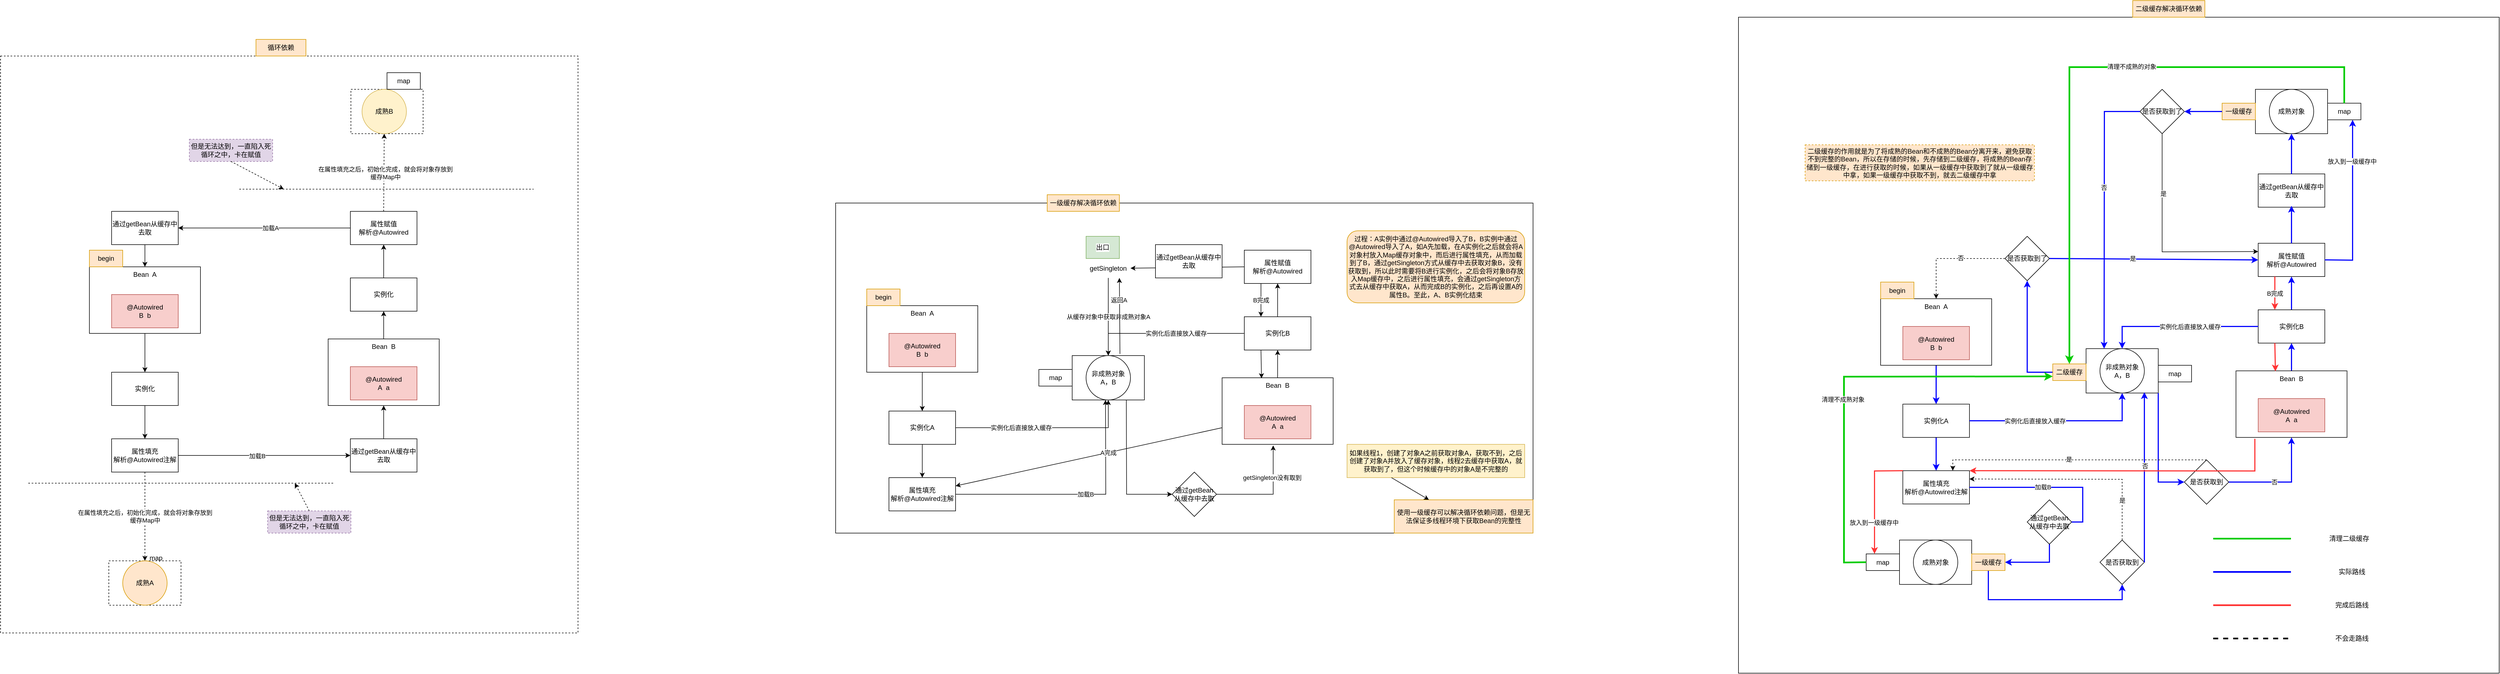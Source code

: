 <mxfile version="15.6.8" type="github">
  <diagram id="7Mt5CVVSelNxjymzTzBY" name="第 1 页">
    <mxGraphModel dx="1201" dy="1844" grid="1" gridSize="10" guides="1" tooltips="1" connect="1" arrows="1" fold="1" page="1" pageScale="1" pageWidth="827" pageHeight="1169" math="0" shadow="0">
      <root>
        <mxCell id="0" />
        <mxCell id="1" parent="0" />
        <mxCell id="RlzC71JplKeRwMho_cgY-172" value="" style="rounded=0;whiteSpace=wrap;html=1;labelBackgroundColor=none;fillColor=default;verticalAlign=middle;" vertex="1" parent="1">
          <mxGeometry x="3280" y="-260" width="1370" height="1182.5" as="geometry" />
        </mxCell>
        <mxCell id="L_R_OmYirzBTy0bWvh7I-122" value="" style="rounded=0;whiteSpace=wrap;html=1;glass=0;labelBackgroundColor=default;fontColor=default;strokeColor=default;fillColor=default;verticalAlign=middle;" parent="1" vertex="1">
          <mxGeometry x="1654" y="75" width="1256" height="595" as="geometry" />
        </mxCell>
        <mxCell id="L_R_OmYirzBTy0bWvh7I-49" value="" style="rounded=0;whiteSpace=wrap;html=1;dashed=1;labelBackgroundColor=none;fontColor=default;strokeColor=default;fillColor=default;verticalAlign=middle;" parent="1" vertex="1">
          <mxGeometry x="150" y="-190" width="1040" height="1040" as="geometry" />
        </mxCell>
        <mxCell id="L_R_OmYirzBTy0bWvh7I-1" value="循环依赖" style="text;html=1;strokeColor=#d79b00;fillColor=#ffe6cc;align=center;verticalAlign=middle;whiteSpace=wrap;rounded=0;fontColor=default;" parent="1" vertex="1">
          <mxGeometry x="610" y="-220" width="90" height="30" as="geometry" />
        </mxCell>
        <mxCell id="L_R_OmYirzBTy0bWvh7I-6" value="" style="edgeStyle=orthogonalEdgeStyle;rounded=0;orthogonalLoop=1;jettySize=auto;html=1;fontColor=default;" parent="1" source="L_R_OmYirzBTy0bWvh7I-2" target="L_R_OmYirzBTy0bWvh7I-5" edge="1">
          <mxGeometry relative="1" as="geometry" />
        </mxCell>
        <mxCell id="L_R_OmYirzBTy0bWvh7I-2" value="Bean&amp;nbsp; A" style="rounded=0;whiteSpace=wrap;html=1;fontColor=default;fillColor=default;strokeColor=default;verticalAlign=top;" parent="1" vertex="1">
          <mxGeometry x="310" y="190" width="200" height="120" as="geometry" />
        </mxCell>
        <mxCell id="L_R_OmYirzBTy0bWvh7I-3" value="begin" style="text;html=1;strokeColor=#d79b00;fillColor=#ffe6cc;align=center;verticalAlign=middle;whiteSpace=wrap;rounded=0;fontColor=default;" parent="1" vertex="1">
          <mxGeometry x="310" y="160" width="60" height="30" as="geometry" />
        </mxCell>
        <mxCell id="L_R_OmYirzBTy0bWvh7I-4" value="@Autowired&lt;br&gt;B&amp;nbsp; b" style="rounded=0;whiteSpace=wrap;html=1;strokeColor=#b85450;fillColor=#f8cecc;fontColor=default;" parent="1" vertex="1">
          <mxGeometry x="350" y="240" width="120" height="60" as="geometry" />
        </mxCell>
        <mxCell id="L_R_OmYirzBTy0bWvh7I-8" value="" style="edgeStyle=orthogonalEdgeStyle;rounded=0;orthogonalLoop=1;jettySize=auto;html=1;fontColor=default;" parent="1" source="L_R_OmYirzBTy0bWvh7I-5" target="L_R_OmYirzBTy0bWvh7I-7" edge="1">
          <mxGeometry relative="1" as="geometry" />
        </mxCell>
        <mxCell id="L_R_OmYirzBTy0bWvh7I-5" value="实例化" style="whiteSpace=wrap;html=1;rounded=0;verticalAlign=middle;fillColor=default;strokeColor=default;fontColor=default;" parent="1" vertex="1">
          <mxGeometry x="350" y="380" width="120" height="60" as="geometry" />
        </mxCell>
        <mxCell id="L_R_OmYirzBTy0bWvh7I-10" value="" style="edgeStyle=orthogonalEdgeStyle;rounded=0;orthogonalLoop=1;jettySize=auto;html=1;fontColor=default;strokeColor=default;labelBackgroundColor=default;" parent="1" source="L_R_OmYirzBTy0bWvh7I-7" target="L_R_OmYirzBTy0bWvh7I-9" edge="1">
          <mxGeometry relative="1" as="geometry" />
        </mxCell>
        <mxCell id="L_R_OmYirzBTy0bWvh7I-11" value="加载B" style="edgeLabel;html=1;align=center;verticalAlign=middle;resizable=0;points=[];fontColor=default;" parent="L_R_OmYirzBTy0bWvh7I-10" vertex="1" connectable="0">
          <mxGeometry x="-0.084" y="-1" relative="1" as="geometry">
            <mxPoint as="offset" />
          </mxGeometry>
        </mxCell>
        <mxCell id="L_R_OmYirzBTy0bWvh7I-7" value="属性填充&lt;br&gt;解析@Autowired注解" style="whiteSpace=wrap;html=1;rounded=0;fillColor=default;strokeColor=default;fontColor=default;" parent="1" vertex="1">
          <mxGeometry x="350" y="500" width="120" height="60" as="geometry" />
        </mxCell>
        <mxCell id="L_R_OmYirzBTy0bWvh7I-9" value="通过getBean从缓存中去取" style="whiteSpace=wrap;html=1;rounded=0;fillColor=default;strokeColor=default;fontColor=default;" parent="1" vertex="1">
          <mxGeometry x="780" y="500" width="120" height="60" as="geometry" />
        </mxCell>
        <mxCell id="L_R_OmYirzBTy0bWvh7I-16" value="" style="edgeStyle=orthogonalEdgeStyle;rounded=0;orthogonalLoop=1;jettySize=auto;html=1;labelBackgroundColor=default;fontColor=default;strokeColor=default;" parent="1" source="L_R_OmYirzBTy0bWvh7I-12" target="L_R_OmYirzBTy0bWvh7I-15" edge="1">
          <mxGeometry relative="1" as="geometry" />
        </mxCell>
        <mxCell id="L_R_OmYirzBTy0bWvh7I-12" value="Bean&amp;nbsp; B" style="rounded=0;whiteSpace=wrap;html=1;fontColor=default;fillColor=default;strokeColor=default;verticalAlign=top;" parent="1" vertex="1">
          <mxGeometry x="740" y="320" width="200" height="120" as="geometry" />
        </mxCell>
        <mxCell id="L_R_OmYirzBTy0bWvh7I-13" value="@Autowired&lt;br&gt;A&amp;nbsp; a" style="rounded=0;whiteSpace=wrap;html=1;strokeColor=#b85450;fillColor=#f8cecc;fontColor=default;" parent="1" vertex="1">
          <mxGeometry x="780" y="370" width="120" height="60" as="geometry" />
        </mxCell>
        <mxCell id="L_R_OmYirzBTy0bWvh7I-14" value="" style="endArrow=classic;html=1;rounded=0;labelBackgroundColor=default;fontColor=default;strokeColor=default;entryX=0.5;entryY=1;entryDx=0;entryDy=0;exitX=0.5;exitY=0;exitDx=0;exitDy=0;" parent="1" source="L_R_OmYirzBTy0bWvh7I-9" target="L_R_OmYirzBTy0bWvh7I-12" edge="1">
          <mxGeometry width="50" height="50" relative="1" as="geometry">
            <mxPoint x="1040" y="540" as="sourcePoint" />
            <mxPoint x="1090" y="490" as="targetPoint" />
          </mxGeometry>
        </mxCell>
        <mxCell id="L_R_OmYirzBTy0bWvh7I-18" value="" style="edgeStyle=orthogonalEdgeStyle;rounded=0;orthogonalLoop=1;jettySize=auto;html=1;labelBackgroundColor=default;fontColor=default;strokeColor=default;" parent="1" source="L_R_OmYirzBTy0bWvh7I-15" target="L_R_OmYirzBTy0bWvh7I-17" edge="1">
          <mxGeometry relative="1" as="geometry" />
        </mxCell>
        <mxCell id="L_R_OmYirzBTy0bWvh7I-15" value="实例化" style="whiteSpace=wrap;html=1;rounded=0;verticalAlign=middle;fillColor=default;strokeColor=default;fontColor=default;" parent="1" vertex="1">
          <mxGeometry x="780" y="210" width="120" height="60" as="geometry" />
        </mxCell>
        <mxCell id="L_R_OmYirzBTy0bWvh7I-20" value="" style="edgeStyle=orthogonalEdgeStyle;rounded=0;orthogonalLoop=1;jettySize=auto;html=1;labelBackgroundColor=default;fontColor=default;strokeColor=default;" parent="1" source="L_R_OmYirzBTy0bWvh7I-17" target="L_R_OmYirzBTy0bWvh7I-19" edge="1">
          <mxGeometry relative="1" as="geometry" />
        </mxCell>
        <mxCell id="L_R_OmYirzBTy0bWvh7I-21" value="加载A" style="edgeLabel;html=1;align=center;verticalAlign=middle;resizable=0;points=[];fontColor=default;" parent="L_R_OmYirzBTy0bWvh7I-20" vertex="1" connectable="0">
          <mxGeometry x="-0.071" relative="1" as="geometry">
            <mxPoint as="offset" />
          </mxGeometry>
        </mxCell>
        <mxCell id="L_R_OmYirzBTy0bWvh7I-17" value="属性赋值&lt;br&gt;解析@Autowired" style="whiteSpace=wrap;html=1;rounded=0;fillColor=default;strokeColor=default;fontColor=default;" parent="1" vertex="1">
          <mxGeometry x="780" y="90" width="120" height="60" as="geometry" />
        </mxCell>
        <mxCell id="L_R_OmYirzBTy0bWvh7I-19" value="通过getBean从缓存中去取" style="whiteSpace=wrap;html=1;rounded=0;fillColor=default;strokeColor=default;fontColor=default;" parent="1" vertex="1">
          <mxGeometry x="350" y="90" width="120" height="60" as="geometry" />
        </mxCell>
        <mxCell id="L_R_OmYirzBTy0bWvh7I-22" value="" style="endArrow=classic;html=1;rounded=0;labelBackgroundColor=default;fontColor=default;strokeColor=default;entryX=0.5;entryY=0;entryDx=0;entryDy=0;exitX=0.5;exitY=1;exitDx=0;exitDy=0;" parent="1" source="L_R_OmYirzBTy0bWvh7I-19" target="L_R_OmYirzBTy0bWvh7I-2" edge="1">
          <mxGeometry width="50" height="50" relative="1" as="geometry">
            <mxPoint x="600" y="260" as="sourcePoint" />
            <mxPoint x="650" y="210" as="targetPoint" />
          </mxGeometry>
        </mxCell>
        <mxCell id="L_R_OmYirzBTy0bWvh7I-23" value="" style="whiteSpace=wrap;html=1;rounded=0;fillColor=default;strokeColor=default;fontColor=default;dashed=1;" parent="1" vertex="1">
          <mxGeometry x="345" y="720" width="130" height="80" as="geometry" />
        </mxCell>
        <mxCell id="L_R_OmYirzBTy0bWvh7I-29" value="&lt;span&gt;成熟A&lt;/span&gt;" style="ellipse;whiteSpace=wrap;html=1;aspect=fixed;strokeColor=#d79b00;fillColor=#ffe6cc;verticalAlign=middle;fontColor=default;" parent="1" vertex="1">
          <mxGeometry x="370" y="720" width="80" height="80" as="geometry" />
        </mxCell>
        <mxCell id="L_R_OmYirzBTy0bWvh7I-30" value="map" style="text;html=1;strokeColor=none;fillColor=none;align=center;verticalAlign=middle;whiteSpace=wrap;rounded=0;fontColor=default;" parent="1" vertex="1">
          <mxGeometry x="400" y="700" width="60" height="30" as="geometry" />
        </mxCell>
        <mxCell id="L_R_OmYirzBTy0bWvh7I-31" value="" style="endArrow=classic;html=1;rounded=0;labelBackgroundColor=default;fontColor=default;strokeColor=default;exitX=0.5;exitY=1;exitDx=0;exitDy=0;dashed=1;" parent="1" source="L_R_OmYirzBTy0bWvh7I-7" edge="1">
          <mxGeometry width="50" height="50" relative="1" as="geometry">
            <mxPoint x="480" y="650" as="sourcePoint" />
            <mxPoint x="410" y="720" as="targetPoint" />
          </mxGeometry>
        </mxCell>
        <mxCell id="L_R_OmYirzBTy0bWvh7I-32" value="在属性填充之后，初始化完成，就会将对象存放到&lt;br&gt;缓存Map中" style="edgeLabel;html=1;align=center;verticalAlign=middle;resizable=0;points=[];fontColor=default;" parent="L_R_OmYirzBTy0bWvh7I-31" vertex="1" connectable="0">
          <mxGeometry x="-0.163" relative="1" as="geometry">
            <mxPoint y="13" as="offset" />
          </mxGeometry>
        </mxCell>
        <mxCell id="L_R_OmYirzBTy0bWvh7I-38" value="" style="whiteSpace=wrap;html=1;rounded=0;fillColor=default;strokeColor=default;fontColor=default;dashed=1;" parent="1" vertex="1">
          <mxGeometry x="781" y="-130" width="130" height="80" as="geometry" />
        </mxCell>
        <mxCell id="L_R_OmYirzBTy0bWvh7I-39" value="&lt;span&gt;成熟B&lt;/span&gt;" style="ellipse;whiteSpace=wrap;html=1;aspect=fixed;strokeColor=#d6b656;fillColor=#fff2cc;verticalAlign=middle;fontColor=default;" parent="1" vertex="1">
          <mxGeometry x="801" y="-130" width="80" height="80" as="geometry" />
        </mxCell>
        <mxCell id="L_R_OmYirzBTy0bWvh7I-40" value="map" style="text;html=1;strokeColor=default;fillColor=default;align=center;verticalAlign=middle;whiteSpace=wrap;rounded=0;fontColor=default;" parent="1" vertex="1">
          <mxGeometry x="846" y="-160" width="60" height="30" as="geometry" />
        </mxCell>
        <mxCell id="L_R_OmYirzBTy0bWvh7I-41" value="" style="endArrow=classic;html=1;rounded=0;labelBackgroundColor=default;fontColor=default;strokeColor=default;exitX=0.5;exitY=0;exitDx=0;exitDy=0;dashed=1;fillColor=default;entryX=0.5;entryY=1;entryDx=0;entryDy=0;" parent="1" source="L_R_OmYirzBTy0bWvh7I-17" target="L_R_OmYirzBTy0bWvh7I-39" edge="1">
          <mxGeometry width="50" height="50" relative="1" as="geometry">
            <mxPoint x="825" y="-290" as="sourcePoint" />
            <mxPoint x="970" as="targetPoint" />
          </mxGeometry>
        </mxCell>
        <mxCell id="L_R_OmYirzBTy0bWvh7I-42" value="在属性填充之后，初始化完成，就会将对象存放到&lt;br&gt;缓存Map中" style="edgeLabel;html=1;align=center;verticalAlign=middle;resizable=0;points=[];fontColor=default;labelBackgroundColor=default;" parent="L_R_OmYirzBTy0bWvh7I-41" vertex="1" connectable="0">
          <mxGeometry x="-0.163" relative="1" as="geometry">
            <mxPoint x="2" y="-11" as="offset" />
          </mxGeometry>
        </mxCell>
        <mxCell id="L_R_OmYirzBTy0bWvh7I-43" value="" style="endArrow=none;dashed=1;html=1;rounded=0;labelBackgroundColor=default;fontColor=default;strokeColor=default;fillColor=default;" parent="1" edge="1">
          <mxGeometry width="50" height="50" relative="1" as="geometry">
            <mxPoint x="200" y="580" as="sourcePoint" />
            <mxPoint x="750" y="580" as="targetPoint" />
          </mxGeometry>
        </mxCell>
        <mxCell id="L_R_OmYirzBTy0bWvh7I-44" value="" style="endArrow=none;dashed=1;html=1;rounded=0;labelBackgroundColor=default;fontColor=default;strokeColor=default;fillColor=default;" parent="1" edge="1">
          <mxGeometry width="50" height="50" relative="1" as="geometry">
            <mxPoint x="580" y="50" as="sourcePoint" />
            <mxPoint x="1110" y="50" as="targetPoint" />
          </mxGeometry>
        </mxCell>
        <mxCell id="L_R_OmYirzBTy0bWvh7I-45" value="但是无法达到，一直陷入死循环之中，卡在赋值" style="text;html=1;strokeColor=#9673a6;fillColor=#e1d5e7;align=center;verticalAlign=middle;whiteSpace=wrap;rounded=0;dashed=1;labelBackgroundColor=none;fontColor=default;" parent="1" vertex="1">
          <mxGeometry x="631" y="630" width="150" height="40" as="geometry" />
        </mxCell>
        <mxCell id="L_R_OmYirzBTy0bWvh7I-46" value="" style="endArrow=classic;html=1;rounded=0;dashed=1;labelBackgroundColor=default;fontColor=default;strokeColor=default;fillColor=default;exitX=0.5;exitY=0;exitDx=0;exitDy=0;" parent="1" source="L_R_OmYirzBTy0bWvh7I-45" edge="1">
          <mxGeometry width="50" height="50" relative="1" as="geometry">
            <mxPoint x="630" y="630" as="sourcePoint" />
            <mxPoint x="680" y="580" as="targetPoint" />
          </mxGeometry>
        </mxCell>
        <mxCell id="L_R_OmYirzBTy0bWvh7I-47" value="但是无法达到，一直陷入死循环之中，卡在赋值" style="text;html=1;strokeColor=#9673a6;fillColor=#e1d5e7;align=center;verticalAlign=middle;whiteSpace=wrap;rounded=0;dashed=1;labelBackgroundColor=none;fontColor=default;" parent="1" vertex="1">
          <mxGeometry x="490" y="-40" width="150" height="40" as="geometry" />
        </mxCell>
        <mxCell id="L_R_OmYirzBTy0bWvh7I-48" value="" style="endArrow=classic;html=1;rounded=0;dashed=1;labelBackgroundColor=default;fontColor=default;strokeColor=default;fillColor=default;exitX=0.5;exitY=1;exitDx=0;exitDy=0;" parent="1" source="L_R_OmYirzBTy0bWvh7I-47" edge="1">
          <mxGeometry width="50" height="50" relative="1" as="geometry">
            <mxPoint x="489" y="-40" as="sourcePoint" />
            <mxPoint x="660" y="50" as="targetPoint" />
          </mxGeometry>
        </mxCell>
        <mxCell id="L_R_OmYirzBTy0bWvh7I-51" value="一级缓存解决循环依赖" style="text;html=1;strokeColor=#d79b00;fillColor=#ffe6cc;align=center;verticalAlign=middle;whiteSpace=wrap;rounded=0;fontColor=default;" parent="1" vertex="1">
          <mxGeometry x="2035" y="60" width="130" height="30" as="geometry" />
        </mxCell>
        <mxCell id="L_R_OmYirzBTy0bWvh7I-52" value="" style="edgeStyle=orthogonalEdgeStyle;rounded=0;orthogonalLoop=1;jettySize=auto;html=1;fontColor=default;" parent="1" source="L_R_OmYirzBTy0bWvh7I-53" target="L_R_OmYirzBTy0bWvh7I-57" edge="1">
          <mxGeometry relative="1" as="geometry" />
        </mxCell>
        <mxCell id="L_R_OmYirzBTy0bWvh7I-53" value="Bean&amp;nbsp; A" style="rounded=0;whiteSpace=wrap;html=1;fontColor=default;fillColor=default;strokeColor=default;verticalAlign=top;" parent="1" vertex="1">
          <mxGeometry x="1710" y="260" width="200" height="120" as="geometry" />
        </mxCell>
        <mxCell id="L_R_OmYirzBTy0bWvh7I-54" value="begin" style="text;html=1;strokeColor=#d79b00;fillColor=#ffe6cc;align=center;verticalAlign=middle;whiteSpace=wrap;rounded=0;fontColor=default;" parent="1" vertex="1">
          <mxGeometry x="1710" y="230" width="60" height="30" as="geometry" />
        </mxCell>
        <mxCell id="L_R_OmYirzBTy0bWvh7I-55" value="@Autowired&lt;br&gt;B&amp;nbsp; b" style="rounded=0;whiteSpace=wrap;html=1;strokeColor=#b85450;fillColor=#f8cecc;fontColor=default;" parent="1" vertex="1">
          <mxGeometry x="1750" y="310" width="120" height="60" as="geometry" />
        </mxCell>
        <mxCell id="L_R_OmYirzBTy0bWvh7I-56" value="" style="edgeStyle=orthogonalEdgeStyle;rounded=0;orthogonalLoop=1;jettySize=auto;html=1;fontColor=default;" parent="1" source="L_R_OmYirzBTy0bWvh7I-57" target="L_R_OmYirzBTy0bWvh7I-60" edge="1">
          <mxGeometry relative="1" as="geometry" />
        </mxCell>
        <mxCell id="L_R_OmYirzBTy0bWvh7I-57" value="实例化A" style="whiteSpace=wrap;html=1;rounded=0;verticalAlign=middle;fillColor=default;strokeColor=default;fontColor=default;" parent="1" vertex="1">
          <mxGeometry x="1750" y="450" width="120" height="60" as="geometry" />
        </mxCell>
        <mxCell id="L_R_OmYirzBTy0bWvh7I-58" value="" style="edgeStyle=orthogonalEdgeStyle;rounded=0;orthogonalLoop=1;jettySize=auto;html=1;fontColor=default;strokeColor=default;labelBackgroundColor=default;" parent="1" source="L_R_OmYirzBTy0bWvh7I-60" edge="1">
          <mxGeometry relative="1" as="geometry">
            <mxPoint x="2140" y="430" as="targetPoint" />
          </mxGeometry>
        </mxCell>
        <mxCell id="L_R_OmYirzBTy0bWvh7I-59" value="加载B" style="edgeLabel;html=1;align=center;verticalAlign=middle;resizable=0;points=[];fontColor=default;labelBackgroundColor=default;" parent="L_R_OmYirzBTy0bWvh7I-58" vertex="1" connectable="0">
          <mxGeometry x="-0.084" y="-1" relative="1" as="geometry">
            <mxPoint x="32" y="-1" as="offset" />
          </mxGeometry>
        </mxCell>
        <mxCell id="L_R_OmYirzBTy0bWvh7I-60" value="属性填充&lt;br&gt;解析@Autowired注解" style="whiteSpace=wrap;html=1;rounded=0;fillColor=default;strokeColor=default;fontColor=default;" parent="1" vertex="1">
          <mxGeometry x="1750" y="570" width="120" height="60" as="geometry" />
        </mxCell>
        <mxCell id="L_R_OmYirzBTy0bWvh7I-62" value="" style="edgeStyle=orthogonalEdgeStyle;rounded=0;orthogonalLoop=1;jettySize=auto;html=1;labelBackgroundColor=default;fontColor=default;strokeColor=default;" parent="1" source="L_R_OmYirzBTy0bWvh7I-63" target="L_R_OmYirzBTy0bWvh7I-67" edge="1">
          <mxGeometry relative="1" as="geometry" />
        </mxCell>
        <mxCell id="L_R_OmYirzBTy0bWvh7I-63" value="Bean&amp;nbsp; B" style="rounded=0;whiteSpace=wrap;html=1;fontColor=default;fillColor=default;strokeColor=default;verticalAlign=top;" parent="1" vertex="1">
          <mxGeometry x="2350" y="390" width="200" height="120" as="geometry" />
        </mxCell>
        <mxCell id="L_R_OmYirzBTy0bWvh7I-64" value="@Autowired&lt;br&gt;A&amp;nbsp; a" style="rounded=0;whiteSpace=wrap;html=1;strokeColor=#b85450;fillColor=#f8cecc;fontColor=default;" parent="1" vertex="1">
          <mxGeometry x="2390" y="440" width="120" height="60" as="geometry" />
        </mxCell>
        <mxCell id="L_R_OmYirzBTy0bWvh7I-66" value="" style="edgeStyle=orthogonalEdgeStyle;rounded=0;orthogonalLoop=1;jettySize=auto;html=1;labelBackgroundColor=default;fontColor=default;strokeColor=default;" parent="1" source="L_R_OmYirzBTy0bWvh7I-67" target="L_R_OmYirzBTy0bWvh7I-70" edge="1">
          <mxGeometry relative="1" as="geometry" />
        </mxCell>
        <mxCell id="L_R_OmYirzBTy0bWvh7I-67" value="实例化B" style="whiteSpace=wrap;html=1;rounded=0;verticalAlign=middle;fillColor=default;strokeColor=default;fontColor=default;" parent="1" vertex="1">
          <mxGeometry x="2390" y="280" width="120" height="60" as="geometry" />
        </mxCell>
        <mxCell id="L_R_OmYirzBTy0bWvh7I-70" value="属性赋值&lt;br&gt;解析@Autowired" style="whiteSpace=wrap;html=1;rounded=0;fillColor=default;strokeColor=default;fontColor=default;" parent="1" vertex="1">
          <mxGeometry x="2390" y="160" width="120" height="60" as="geometry" />
        </mxCell>
        <mxCell id="L_R_OmYirzBTy0bWvh7I-73" value="" style="whiteSpace=wrap;html=1;rounded=0;fillColor=default;strokeColor=default;fontColor=default;" parent="1" vertex="1">
          <mxGeometry x="2080" y="350" width="130" height="80" as="geometry" />
        </mxCell>
        <mxCell id="L_R_OmYirzBTy0bWvh7I-74" value="&lt;span&gt;非成熟对象&lt;br&gt;A，B&lt;br&gt;&lt;/span&gt;" style="ellipse;whiteSpace=wrap;html=1;aspect=fixed;strokeColor=default;fillColor=default;verticalAlign=middle;fontColor=default;" parent="1" vertex="1">
          <mxGeometry x="2105" y="350" width="80" height="80" as="geometry" />
        </mxCell>
        <mxCell id="L_R_OmYirzBTy0bWvh7I-75" value="map" style="text;html=1;strokeColor=default;fillColor=default;align=center;verticalAlign=middle;whiteSpace=wrap;rounded=0;fontColor=default;" parent="1" vertex="1">
          <mxGeometry x="2020" y="375" width="60" height="30" as="geometry" />
        </mxCell>
        <mxCell id="L_R_OmYirzBTy0bWvh7I-91" value="" style="endArrow=classic;html=1;rounded=0;labelBackgroundColor=default;fontColor=default;strokeColor=default;fillColor=default;exitX=1;exitY=0.5;exitDx=0;exitDy=0;entryX=0.5;entryY=1;entryDx=0;entryDy=0;" parent="1" source="L_R_OmYirzBTy0bWvh7I-57" target="L_R_OmYirzBTy0bWvh7I-74" edge="1">
          <mxGeometry width="50" height="50" relative="1" as="geometry">
            <mxPoint x="2120" y="500" as="sourcePoint" />
            <mxPoint x="2170" y="450" as="targetPoint" />
            <Array as="points">
              <mxPoint x="2145" y="480" />
            </Array>
          </mxGeometry>
        </mxCell>
        <mxCell id="L_R_OmYirzBTy0bWvh7I-92" value="实例化后直接放入缓存" style="edgeLabel;html=1;align=center;verticalAlign=middle;resizable=0;points=[];fontColor=default;" parent="L_R_OmYirzBTy0bWvh7I-91" vertex="1" connectable="0">
          <mxGeometry x="-0.274" relative="1" as="geometry">
            <mxPoint as="offset" />
          </mxGeometry>
        </mxCell>
        <mxCell id="L_R_OmYirzBTy0bWvh7I-93" value="" style="endArrow=classic;html=1;rounded=0;labelBackgroundColor=default;fontColor=default;strokeColor=default;fillColor=default;exitX=0;exitY=0.5;exitDx=0;exitDy=0;entryX=0.5;entryY=0;entryDx=0;entryDy=0;" parent="1" source="L_R_OmYirzBTy0bWvh7I-67" target="L_R_OmYirzBTy0bWvh7I-74" edge="1">
          <mxGeometry width="50" height="50" relative="1" as="geometry">
            <mxPoint x="2180" y="280" as="sourcePoint" />
            <mxPoint x="2230" y="230" as="targetPoint" />
            <Array as="points">
              <mxPoint x="2145" y="310" />
            </Array>
          </mxGeometry>
        </mxCell>
        <mxCell id="L_R_OmYirzBTy0bWvh7I-94" value="实例化后直接放入缓存" style="edgeLabel;html=1;align=center;verticalAlign=middle;resizable=0;points=[];fontColor=default;" parent="L_R_OmYirzBTy0bWvh7I-93" vertex="1" connectable="0">
          <mxGeometry x="-0.137" relative="1" as="geometry">
            <mxPoint as="offset" />
          </mxGeometry>
        </mxCell>
        <mxCell id="L_R_OmYirzBTy0bWvh7I-96" value="" style="endArrow=classic;html=1;rounded=0;labelBackgroundColor=default;fontColor=default;strokeColor=default;fillColor=default;exitX=0;exitY=0.5;exitDx=0;exitDy=0;entryX=1;entryY=0.5;entryDx=0;entryDy=0;" parent="1" source="L_R_OmYirzBTy0bWvh7I-70" target="L_R_OmYirzBTy0bWvh7I-98" edge="1">
          <mxGeometry width="50" height="50" relative="1" as="geometry">
            <mxPoint x="2180" y="210" as="sourcePoint" />
            <mxPoint x="2180" y="190" as="targetPoint" />
          </mxGeometry>
        </mxCell>
        <mxCell id="L_R_OmYirzBTy0bWvh7I-98" value="getSingleton" style="text;html=1;strokeColor=none;fillColor=none;align=center;verticalAlign=middle;whiteSpace=wrap;rounded=0;dashed=1;labelBackgroundColor=default;fontColor=default;" parent="1" vertex="1">
          <mxGeometry x="2105" y="175" width="80" height="35" as="geometry" />
        </mxCell>
        <mxCell id="L_R_OmYirzBTy0bWvh7I-99" value="出口" style="text;html=1;strokeColor=#82b366;fillColor=#d5e8d4;align=center;verticalAlign=middle;whiteSpace=wrap;rounded=0;labelBackgroundColor=default;fontColor=default;" parent="1" vertex="1">
          <mxGeometry x="2105" y="135" width="60" height="40" as="geometry" />
        </mxCell>
        <mxCell id="L_R_OmYirzBTy0bWvh7I-100" value="从缓存对象中获取非成熟对象A" style="endArrow=classic;html=1;rounded=0;labelBackgroundColor=default;fontColor=default;strokeColor=default;fillColor=default;entryX=0.5;entryY=0;entryDx=0;entryDy=0;" parent="1" target="L_R_OmYirzBTy0bWvh7I-74" edge="1">
          <mxGeometry width="50" height="50" relative="1" as="geometry">
            <mxPoint x="2145" y="210" as="sourcePoint" />
            <mxPoint x="2070" y="240" as="targetPoint" />
          </mxGeometry>
        </mxCell>
        <mxCell id="L_R_OmYirzBTy0bWvh7I-105" value="B完成" style="endArrow=classic;html=1;rounded=0;labelBackgroundColor=default;fontColor=default;strokeColor=default;fillColor=default;entryX=0.25;entryY=0;entryDx=0;entryDy=0;exitX=0.25;exitY=1;exitDx=0;exitDy=0;" parent="1" source="L_R_OmYirzBTy0bWvh7I-70" target="L_R_OmYirzBTy0bWvh7I-67" edge="1">
          <mxGeometry width="50" height="50" relative="1" as="geometry">
            <mxPoint x="2310" y="270" as="sourcePoint" />
            <mxPoint x="2360" y="220" as="targetPoint" />
          </mxGeometry>
        </mxCell>
        <mxCell id="L_R_OmYirzBTy0bWvh7I-106" value="" style="endArrow=classic;html=1;rounded=0;labelBackgroundColor=default;fontColor=default;strokeColor=default;fillColor=default;entryX=0.355;entryY=0.008;entryDx=0;entryDy=0;entryPerimeter=0;exitX=0.25;exitY=1;exitDx=0;exitDy=0;" parent="1" source="L_R_OmYirzBTy0bWvh7I-67" target="L_R_OmYirzBTy0bWvh7I-63" edge="1">
          <mxGeometry width="50" height="50" relative="1" as="geometry">
            <mxPoint x="2290" y="400" as="sourcePoint" />
            <mxPoint x="2340" y="350" as="targetPoint" />
          </mxGeometry>
        </mxCell>
        <mxCell id="L_R_OmYirzBTy0bWvh7I-107" value="" style="endArrow=classic;html=1;rounded=0;labelBackgroundColor=default;fontColor=default;strokeColor=default;fillColor=default;entryX=1;entryY=0.25;entryDx=0;entryDy=0;exitX=0;exitY=0.75;exitDx=0;exitDy=0;" parent="1" source="L_R_OmYirzBTy0bWvh7I-63" target="L_R_OmYirzBTy0bWvh7I-60" edge="1">
          <mxGeometry width="50" height="50" relative="1" as="geometry">
            <mxPoint x="2140" y="570" as="sourcePoint" />
            <mxPoint x="2190" y="520" as="targetPoint" />
          </mxGeometry>
        </mxCell>
        <mxCell id="L_R_OmYirzBTy0bWvh7I-108" value="A完成" style="edgeLabel;html=1;align=center;verticalAlign=middle;resizable=0;points=[];fontColor=default;" parent="L_R_OmYirzBTy0bWvh7I-107" vertex="1" connectable="0">
          <mxGeometry x="-0.146" relative="1" as="geometry">
            <mxPoint as="offset" />
          </mxGeometry>
        </mxCell>
        <mxCell id="L_R_OmYirzBTy0bWvh7I-110" value="过程：A实例中通过@Autowired导入了B，B实例中通过@Autowired导入了A，如A先加载，在A实例化之后就会将A对象村放入Map缓存对象中，而后进行属性填充，从而加载到了B，通过getSingleton方式从缓存中去获取对象B，没有获取到，所以此时需要将B进行实例化，之后会将对象B存放入Map缓存中，之后进行属性填充，会通过getSingleton方式去从缓存中获取A，从而完成B的实例化，之后再设置A的属性B。至此，A、B实例化结束" style="text;html=1;align=center;verticalAlign=middle;whiteSpace=wrap;rounded=1;labelBackgroundColor=none;fillColor=#ffe6cc;strokeColor=#d79b00;fontColor=default;glass=0;" parent="1" vertex="1">
          <mxGeometry x="2575" y="125" width="320" height="130" as="geometry" />
        </mxCell>
        <mxCell id="L_R_OmYirzBTy0bWvh7I-71" value="通过getBean从缓存中去取" style="whiteSpace=wrap;html=1;rounded=0;fillColor=default;strokeColor=default;fontColor=default;" parent="1" vertex="1">
          <mxGeometry x="2230" y="150" width="120" height="60" as="geometry" />
        </mxCell>
        <mxCell id="L_R_OmYirzBTy0bWvh7I-115" value="" style="endArrow=classic;html=1;rounded=0;labelBackgroundColor=default;fontColor=default;strokeColor=default;fillColor=default;exitX=0.75;exitY=1;exitDx=0;exitDy=0;entryX=0;entryY=0.5;entryDx=0;entryDy=0;" parent="1" source="L_R_OmYirzBTy0bWvh7I-73" target="L_R_OmYirzBTy0bWvh7I-116" edge="1">
          <mxGeometry width="50" height="50" relative="1" as="geometry">
            <mxPoint x="2180" y="599.5" as="sourcePoint" />
            <mxPoint x="2300" y="599.5" as="targetPoint" />
            <Array as="points">
              <mxPoint x="2178" y="600" />
            </Array>
          </mxGeometry>
        </mxCell>
        <mxCell id="L_R_OmYirzBTy0bWvh7I-116" value="&lt;span style=&quot;font-family: &amp;quot;helvetica&amp;quot;&quot;&gt;通过getBean从缓存中去取&lt;/span&gt;" style="rhombus;whiteSpace=wrap;html=1;rounded=0;glass=0;labelBackgroundColor=none;fontColor=default;strokeColor=default;fillColor=default;verticalAlign=middle;" parent="1" vertex="1">
          <mxGeometry x="2260" y="560" width="80" height="80" as="geometry" />
        </mxCell>
        <mxCell id="L_R_OmYirzBTy0bWvh7I-117" value="" style="endArrow=classic;html=1;rounded=0;labelBackgroundColor=default;fontColor=default;strokeColor=default;fillColor=default;exitX=1;exitY=0.5;exitDx=0;exitDy=0;entryX=0.46;entryY=1.017;entryDx=0;entryDy=0;entryPerimeter=0;" parent="1" source="L_R_OmYirzBTy0bWvh7I-116" target="L_R_OmYirzBTy0bWvh7I-63" edge="1">
          <mxGeometry width="50" height="50" relative="1" as="geometry">
            <mxPoint x="2400" y="630" as="sourcePoint" />
            <mxPoint x="2440" y="600" as="targetPoint" />
            <Array as="points">
              <mxPoint x="2442" y="600" />
            </Array>
          </mxGeometry>
        </mxCell>
        <mxCell id="L_R_OmYirzBTy0bWvh7I-118" value="getSingleton没有取到" style="edgeLabel;html=1;align=center;verticalAlign=middle;resizable=0;points=[];fontColor=default;labelBackgroundColor=default;" parent="L_R_OmYirzBTy0bWvh7I-117" vertex="1" connectable="0">
          <mxGeometry x="-0.337" y="-1" relative="1" as="geometry">
            <mxPoint x="37" y="-31" as="offset" />
          </mxGeometry>
        </mxCell>
        <mxCell id="L_R_OmYirzBTy0bWvh7I-120" value="" style="endArrow=classic;html=1;rounded=0;labelBackgroundColor=default;fontColor=default;strokeColor=default;fillColor=default;entryX=0.75;entryY=1;entryDx=0;entryDy=0;exitX=0.662;exitY=-0.037;exitDx=0;exitDy=0;exitPerimeter=0;" parent="1" source="L_R_OmYirzBTy0bWvh7I-73" target="L_R_OmYirzBTy0bWvh7I-98" edge="1">
          <mxGeometry width="50" height="50" relative="1" as="geometry">
            <mxPoint x="2170" y="310" as="sourcePoint" />
            <mxPoint x="2220" y="260" as="targetPoint" />
          </mxGeometry>
        </mxCell>
        <mxCell id="L_R_OmYirzBTy0bWvh7I-121" value="返回A" style="edgeLabel;html=1;align=center;verticalAlign=middle;resizable=0;points=[];fontColor=default;" parent="L_R_OmYirzBTy0bWvh7I-120" vertex="1" connectable="0">
          <mxGeometry x="0.416" y="2" relative="1" as="geometry">
            <mxPoint as="offset" />
          </mxGeometry>
        </mxCell>
        <mxCell id="L_R_OmYirzBTy0bWvh7I-123" value="使用一级缓存可以解决循环依赖问题，但是无法保证多线程环境下获取Bean的完整性" style="rounded=0;whiteSpace=wrap;html=1;glass=0;labelBackgroundColor=none;strokeColor=#d79b00;fillColor=#ffe6cc;verticalAlign=middle;fontColor=default;" parent="1" vertex="1">
          <mxGeometry x="2660" y="610" width="250" height="60" as="geometry" />
        </mxCell>
        <mxCell id="L_R_OmYirzBTy0bWvh7I-124" value="如果线程1，创建了对象A之前获取对象A，获取不到，之后创建了对象A并放入了缓存对象，线程2去缓存中获取A，就获取到了，但这个时候缓存中的对象A是不完整的" style="text;html=1;strokeColor=#d6b656;fillColor=#fff2cc;align=center;verticalAlign=middle;whiteSpace=wrap;rounded=0;glass=0;labelBackgroundColor=none;fontColor=default;" parent="1" vertex="1">
          <mxGeometry x="2575" y="510" width="320" height="60" as="geometry" />
        </mxCell>
        <mxCell id="L_R_OmYirzBTy0bWvh7I-125" value="" style="endArrow=classic;html=1;rounded=0;labelBackgroundColor=default;fontColor=default;strokeColor=default;fillColor=default;entryX=0.25;entryY=0;entryDx=0;entryDy=0;exitX=0.25;exitY=1;exitDx=0;exitDy=0;" parent="1" source="L_R_OmYirzBTy0bWvh7I-124" target="L_R_OmYirzBTy0bWvh7I-123" edge="1">
          <mxGeometry width="50" height="50" relative="1" as="geometry">
            <mxPoint x="2570" y="640" as="sourcePoint" />
            <mxPoint x="2620" y="590" as="targetPoint" />
          </mxGeometry>
        </mxCell>
        <mxCell id="L_R_OmYirzBTy0bWvh7I-127" value="二级缓存的作用就是为了将成熟的Bean和不成熟的Bean分离开来，避免获取不到完整的Bean，所以在存储的时候，先存储到二级缓存，将成熟的Bean存储到一级缓存，在进行获取的时候，如果从一级缓存中获取到了就从一级缓存中拿，如果一级缓存中获取不到，就去二级缓存中拿" style="text;html=1;strokeColor=#d79b00;fillColor=#ffe6cc;align=center;verticalAlign=middle;whiteSpace=wrap;rounded=0;glass=0;labelBackgroundColor=none;dashed=1;" parent="1" vertex="1">
          <mxGeometry x="3400" y="-30" width="413" height="65" as="geometry" />
        </mxCell>
        <mxCell id="RlzC71JplKeRwMho_cgY-2" value="二级缓存解决循环依赖" style="text;html=1;strokeColor=#d79b00;fillColor=#ffe6cc;align=center;verticalAlign=middle;whiteSpace=wrap;rounded=0;fontColor=default;" vertex="1" parent="1">
          <mxGeometry x="3990" y="-290" width="130" height="30" as="geometry" />
        </mxCell>
        <mxCell id="RlzC71JplKeRwMho_cgY-3" value="" style="edgeStyle=orthogonalEdgeStyle;rounded=0;orthogonalLoop=1;jettySize=auto;html=1;fontColor=default;strokeColor=#0000FF;strokeWidth=2;" edge="1" parent="1" source="RlzC71JplKeRwMho_cgY-4" target="RlzC71JplKeRwMho_cgY-8">
          <mxGeometry relative="1" as="geometry" />
        </mxCell>
        <mxCell id="RlzC71JplKeRwMho_cgY-4" value="Bean&amp;nbsp; A" style="rounded=0;whiteSpace=wrap;html=1;fontColor=default;fillColor=default;strokeColor=default;verticalAlign=top;" vertex="1" parent="1">
          <mxGeometry x="3536" y="247.5" width="200" height="120" as="geometry" />
        </mxCell>
        <mxCell id="RlzC71JplKeRwMho_cgY-5" value="begin" style="text;html=1;strokeColor=#d79b00;fillColor=#ffe6cc;align=center;verticalAlign=middle;whiteSpace=wrap;rounded=0;fontColor=default;" vertex="1" parent="1">
          <mxGeometry x="3536" y="217.5" width="60" height="30" as="geometry" />
        </mxCell>
        <mxCell id="RlzC71JplKeRwMho_cgY-6" value="@Autowired&lt;br&gt;B&amp;nbsp; b" style="rounded=0;whiteSpace=wrap;html=1;strokeColor=#b85450;fillColor=#f8cecc;fontColor=default;" vertex="1" parent="1">
          <mxGeometry x="3576" y="297.5" width="120" height="60" as="geometry" />
        </mxCell>
        <mxCell id="RlzC71JplKeRwMho_cgY-7" value="" style="edgeStyle=orthogonalEdgeStyle;rounded=0;orthogonalLoop=1;jettySize=auto;html=1;fontColor=default;strokeWidth=2;strokeColor=#0000FF;" edge="1" parent="1" source="RlzC71JplKeRwMho_cgY-8" target="RlzC71JplKeRwMho_cgY-11">
          <mxGeometry relative="1" as="geometry" />
        </mxCell>
        <mxCell id="RlzC71JplKeRwMho_cgY-8" value="实例化A" style="whiteSpace=wrap;html=1;rounded=0;verticalAlign=middle;fillColor=default;strokeColor=default;fontColor=default;" vertex="1" parent="1">
          <mxGeometry x="3576" y="437.5" width="120" height="60" as="geometry" />
        </mxCell>
        <mxCell id="RlzC71JplKeRwMho_cgY-9" value="" style="edgeStyle=orthogonalEdgeStyle;rounded=0;orthogonalLoop=1;jettySize=auto;html=1;fontColor=default;strokeColor=#0000FF;labelBackgroundColor=default;entryX=1;entryY=0.5;entryDx=0;entryDy=0;startArrow=none;exitX=0.5;exitY=1;exitDx=0;exitDy=0;strokeWidth=2;" edge="1" parent="1" source="RlzC71JplKeRwMho_cgY-117" target="RlzC71JplKeRwMho_cgY-50">
          <mxGeometry relative="1" as="geometry">
            <mxPoint x="3880" y="790" as="targetPoint" />
          </mxGeometry>
        </mxCell>
        <mxCell id="RlzC71JplKeRwMho_cgY-11" value="属性填充&lt;br&gt;解析@Autowired注解" style="whiteSpace=wrap;html=1;rounded=0;fillColor=default;strokeColor=default;fontColor=default;" vertex="1" parent="1">
          <mxGeometry x="3576" y="557.5" width="120" height="60" as="geometry" />
        </mxCell>
        <mxCell id="RlzC71JplKeRwMho_cgY-12" value="" style="edgeStyle=orthogonalEdgeStyle;rounded=0;orthogonalLoop=1;jettySize=auto;html=1;labelBackgroundColor=default;fontColor=default;strokeColor=#0000FF;strokeWidth=2;" edge="1" parent="1" source="RlzC71JplKeRwMho_cgY-13" target="RlzC71JplKeRwMho_cgY-16">
          <mxGeometry relative="1" as="geometry" />
        </mxCell>
        <mxCell id="RlzC71JplKeRwMho_cgY-13" value="Bean&amp;nbsp; B" style="rounded=0;whiteSpace=wrap;html=1;fontColor=default;fillColor=default;strokeColor=default;verticalAlign=top;" vertex="1" parent="1">
          <mxGeometry x="4176" y="377.5" width="200" height="120" as="geometry" />
        </mxCell>
        <mxCell id="RlzC71JplKeRwMho_cgY-14" value="@Autowired&lt;br&gt;A&amp;nbsp; a" style="rounded=0;whiteSpace=wrap;html=1;strokeColor=#b85450;fillColor=#f8cecc;fontColor=default;" vertex="1" parent="1">
          <mxGeometry x="4216" y="427.5" width="120" height="60" as="geometry" />
        </mxCell>
        <mxCell id="RlzC71JplKeRwMho_cgY-15" value="" style="edgeStyle=orthogonalEdgeStyle;rounded=0;orthogonalLoop=1;jettySize=auto;html=1;labelBackgroundColor=default;fontColor=default;strokeColor=#0000FF;strokeWidth=2;" edge="1" parent="1" source="RlzC71JplKeRwMho_cgY-16" target="RlzC71JplKeRwMho_cgY-17">
          <mxGeometry relative="1" as="geometry" />
        </mxCell>
        <mxCell id="RlzC71JplKeRwMho_cgY-16" value="实例化B" style="whiteSpace=wrap;html=1;rounded=0;verticalAlign=middle;fillColor=default;strokeColor=default;fontColor=default;" vertex="1" parent="1">
          <mxGeometry x="4216" y="267.5" width="120" height="60" as="geometry" />
        </mxCell>
        <mxCell id="RlzC71JplKeRwMho_cgY-17" value="属性赋值&lt;br&gt;解析@Autowired" style="whiteSpace=wrap;html=1;rounded=0;fillColor=default;strokeColor=default;fontColor=default;" vertex="1" parent="1">
          <mxGeometry x="4216" y="147.5" width="120" height="60" as="geometry" />
        </mxCell>
        <mxCell id="RlzC71JplKeRwMho_cgY-18" value="" style="whiteSpace=wrap;html=1;rounded=0;fillColor=default;strokeColor=default;fontColor=default;" vertex="1" parent="1">
          <mxGeometry x="3906" y="337.5" width="130" height="80" as="geometry" />
        </mxCell>
        <mxCell id="RlzC71JplKeRwMho_cgY-19" value="&lt;span&gt;非成熟对象&lt;br&gt;A，B&lt;br&gt;&lt;/span&gt;" style="ellipse;whiteSpace=wrap;html=1;aspect=fixed;strokeColor=default;fillColor=default;verticalAlign=middle;fontColor=default;" vertex="1" parent="1">
          <mxGeometry x="3931" y="337.5" width="80" height="80" as="geometry" />
        </mxCell>
        <mxCell id="RlzC71JplKeRwMho_cgY-20" value="map" style="text;html=1;strokeColor=default;fillColor=default;align=center;verticalAlign=middle;whiteSpace=wrap;rounded=0;fontColor=default;" vertex="1" parent="1">
          <mxGeometry x="4036" y="367.5" width="60" height="30" as="geometry" />
        </mxCell>
        <mxCell id="RlzC71JplKeRwMho_cgY-21" value="" style="endArrow=classic;html=1;rounded=0;labelBackgroundColor=default;fontColor=default;strokeColor=#0000FF;fillColor=default;exitX=1;exitY=0.5;exitDx=0;exitDy=0;entryX=0.5;entryY=1;entryDx=0;entryDy=0;strokeWidth=2;" edge="1" parent="1" source="RlzC71JplKeRwMho_cgY-8" target="RlzC71JplKeRwMho_cgY-19">
          <mxGeometry width="50" height="50" relative="1" as="geometry">
            <mxPoint x="3946" y="487.5" as="sourcePoint" />
            <mxPoint x="3996" y="437.5" as="targetPoint" />
            <Array as="points">
              <mxPoint x="3971" y="467.5" />
            </Array>
          </mxGeometry>
        </mxCell>
        <mxCell id="RlzC71JplKeRwMho_cgY-22" value="实例化后直接放入缓存" style="edgeLabel;html=1;align=center;verticalAlign=middle;resizable=0;points=[];fontColor=default;" vertex="1" connectable="0" parent="RlzC71JplKeRwMho_cgY-21">
          <mxGeometry x="-0.274" relative="1" as="geometry">
            <mxPoint as="offset" />
          </mxGeometry>
        </mxCell>
        <mxCell id="RlzC71JplKeRwMho_cgY-23" value="" style="endArrow=classic;html=1;rounded=0;labelBackgroundColor=default;fontColor=default;strokeColor=#0000FF;fillColor=default;exitX=0;exitY=0.5;exitDx=0;exitDy=0;entryX=0.5;entryY=0;entryDx=0;entryDy=0;strokeWidth=2;" edge="1" parent="1" source="RlzC71JplKeRwMho_cgY-16" target="RlzC71JplKeRwMho_cgY-19">
          <mxGeometry width="50" height="50" relative="1" as="geometry">
            <mxPoint x="4006" y="267.5" as="sourcePoint" />
            <mxPoint x="4056" y="217.5" as="targetPoint" />
            <Array as="points">
              <mxPoint x="3971" y="297.5" />
            </Array>
          </mxGeometry>
        </mxCell>
        <mxCell id="RlzC71JplKeRwMho_cgY-24" value="实例化后直接放入缓存" style="edgeLabel;html=1;align=center;verticalAlign=middle;resizable=0;points=[];fontColor=default;" vertex="1" connectable="0" parent="RlzC71JplKeRwMho_cgY-23">
          <mxGeometry x="-0.137" relative="1" as="geometry">
            <mxPoint as="offset" />
          </mxGeometry>
        </mxCell>
        <mxCell id="RlzC71JplKeRwMho_cgY-29" value="B完成" style="endArrow=classic;html=1;rounded=0;labelBackgroundColor=default;fontColor=default;strokeColor=#FF3333;fillColor=default;entryX=0.25;entryY=0;entryDx=0;entryDy=0;exitX=0.25;exitY=1;exitDx=0;exitDy=0;strokeWidth=2;" edge="1" parent="1" source="RlzC71JplKeRwMho_cgY-17" target="RlzC71JplKeRwMho_cgY-16">
          <mxGeometry width="50" height="50" relative="1" as="geometry">
            <mxPoint x="4136" y="257.5" as="sourcePoint" />
            <mxPoint x="4186" y="207.5" as="targetPoint" />
          </mxGeometry>
        </mxCell>
        <mxCell id="RlzC71JplKeRwMho_cgY-30" value="" style="endArrow=classic;html=1;rounded=0;labelBackgroundColor=default;fontColor=default;strokeColor=#FF3333;fillColor=default;entryX=0.355;entryY=0.008;entryDx=0;entryDy=0;entryPerimeter=0;exitX=0.25;exitY=1;exitDx=0;exitDy=0;strokeWidth=2;" edge="1" parent="1" source="RlzC71JplKeRwMho_cgY-16" target="RlzC71JplKeRwMho_cgY-13">
          <mxGeometry width="50" height="50" relative="1" as="geometry">
            <mxPoint x="4116" y="387.5" as="sourcePoint" />
            <mxPoint x="4166" y="337.5" as="targetPoint" />
          </mxGeometry>
        </mxCell>
        <mxCell id="RlzC71JplKeRwMho_cgY-34" value="通过getBean从缓存中去取" style="whiteSpace=wrap;html=1;rounded=0;fillColor=default;strokeColor=default;fontColor=default;" vertex="1" parent="1">
          <mxGeometry x="4216" y="22.5" width="120" height="60" as="geometry" />
        </mxCell>
        <mxCell id="RlzC71JplKeRwMho_cgY-46" value="" style="whiteSpace=wrap;html=1;rounded=0;fillColor=default;strokeColor=default;fontColor=default;" vertex="1" parent="1">
          <mxGeometry x="3570" y="682.5" width="130" height="80" as="geometry" />
        </mxCell>
        <mxCell id="RlzC71JplKeRwMho_cgY-47" value="&lt;span&gt;成熟对象&lt;br&gt;&lt;/span&gt;" style="ellipse;whiteSpace=wrap;html=1;aspect=fixed;strokeColor=default;fillColor=default;verticalAlign=middle;fontColor=default;" vertex="1" parent="1">
          <mxGeometry x="3595" y="682.5" width="80" height="80" as="geometry" />
        </mxCell>
        <mxCell id="RlzC71JplKeRwMho_cgY-48" value="map" style="text;html=1;strokeColor=default;fillColor=default;align=center;verticalAlign=middle;whiteSpace=wrap;rounded=0;fontColor=default;" vertex="1" parent="1">
          <mxGeometry x="3510" y="707.5" width="60" height="30" as="geometry" />
        </mxCell>
        <mxCell id="RlzC71JplKeRwMho_cgY-148" value="" style="edgeStyle=orthogonalEdgeStyle;rounded=0;orthogonalLoop=1;jettySize=auto;html=1;strokeColor=#0000FF;strokeWidth=2;" edge="1" parent="1" source="RlzC71JplKeRwMho_cgY-49" target="RlzC71JplKeRwMho_cgY-147">
          <mxGeometry relative="1" as="geometry" />
        </mxCell>
        <mxCell id="RlzC71JplKeRwMho_cgY-49" value="二级缓存" style="text;html=1;strokeColor=#d79b00;fillColor=#ffe6cc;align=center;verticalAlign=middle;whiteSpace=wrap;rounded=0;" vertex="1" parent="1">
          <mxGeometry x="3846" y="365" width="60" height="30" as="geometry" />
        </mxCell>
        <mxCell id="RlzC71JplKeRwMho_cgY-123" value="" style="edgeStyle=orthogonalEdgeStyle;rounded=0;orthogonalLoop=1;jettySize=auto;html=1;strokeWidth=2;strokeColor=#0000FF;" edge="1" parent="1" source="RlzC71JplKeRwMho_cgY-50" target="RlzC71JplKeRwMho_cgY-122">
          <mxGeometry relative="1" as="geometry">
            <Array as="points">
              <mxPoint x="3730" y="790" />
              <mxPoint x="3971" y="790" />
            </Array>
          </mxGeometry>
        </mxCell>
        <mxCell id="RlzC71JplKeRwMho_cgY-50" value="一级缓存" style="text;html=1;strokeColor=#d79b00;fillColor=#ffe6cc;align=center;verticalAlign=middle;whiteSpace=wrap;rounded=0;" vertex="1" parent="1">
          <mxGeometry x="3700" y="707.5" width="60" height="30" as="geometry" />
        </mxCell>
        <mxCell id="RlzC71JplKeRwMho_cgY-51" value="" style="whiteSpace=wrap;html=1;rounded=0;fillColor=default;strokeColor=default;fontColor=default;" vertex="1" parent="1">
          <mxGeometry x="4211" y="-130" width="130" height="80" as="geometry" />
        </mxCell>
        <mxCell id="RlzC71JplKeRwMho_cgY-52" value="&lt;span&gt;成熟对象&lt;br&gt;&lt;/span&gt;" style="ellipse;whiteSpace=wrap;html=1;aspect=fixed;strokeColor=default;fillColor=default;verticalAlign=middle;fontColor=default;" vertex="1" parent="1">
          <mxGeometry x="4236" y="-130" width="80" height="80" as="geometry" />
        </mxCell>
        <mxCell id="RlzC71JplKeRwMho_cgY-53" value="map" style="text;html=1;strokeColor=default;fillColor=default;align=center;verticalAlign=middle;whiteSpace=wrap;rounded=0;fontColor=default;" vertex="1" parent="1">
          <mxGeometry x="4341" y="-105" width="60" height="30" as="geometry" />
        </mxCell>
        <mxCell id="RlzC71JplKeRwMho_cgY-54" value="一级缓存" style="text;html=1;strokeColor=#d79b00;fillColor=#ffe6cc;align=center;verticalAlign=middle;whiteSpace=wrap;rounded=0;" vertex="1" parent="1">
          <mxGeometry x="4151" y="-105" width="60" height="30" as="geometry" />
        </mxCell>
        <mxCell id="RlzC71JplKeRwMho_cgY-55" value="" style="endArrow=classic;html=1;rounded=0;exitX=0.5;exitY=0;exitDx=0;exitDy=0;strokeColor=#0000FF;strokeWidth=2;" edge="1" parent="1" source="RlzC71JplKeRwMho_cgY-17">
          <mxGeometry width="50" height="50" relative="1" as="geometry">
            <mxPoint x="4480" y="62.5" as="sourcePoint" />
            <mxPoint x="4276" y="80" as="targetPoint" />
          </mxGeometry>
        </mxCell>
        <mxCell id="RlzC71JplKeRwMho_cgY-117" value="&lt;span style=&quot;font-family: &amp;quot;helvetica&amp;quot;&quot;&gt;通过getBean从缓存中去取&lt;/span&gt;" style="rhombus;whiteSpace=wrap;html=1;rounded=0;glass=0;labelBackgroundColor=none;fontColor=default;strokeColor=default;fillColor=default;verticalAlign=middle;" vertex="1" parent="1">
          <mxGeometry x="3800" y="610" width="80" height="80" as="geometry" />
        </mxCell>
        <mxCell id="RlzC71JplKeRwMho_cgY-118" value="" style="edgeStyle=orthogonalEdgeStyle;rounded=0;orthogonalLoop=1;jettySize=auto;html=1;fontColor=default;strokeColor=#0000FF;labelBackgroundColor=default;entryX=1;entryY=0.5;entryDx=0;entryDy=0;endArrow=none;strokeWidth=2;" edge="1" parent="1" source="RlzC71JplKeRwMho_cgY-11" target="RlzC71JplKeRwMho_cgY-117">
          <mxGeometry relative="1" as="geometry">
            <mxPoint x="3760" y="722.5" as="targetPoint" />
            <mxPoint x="3696" y="587.5" as="sourcePoint" />
          </mxGeometry>
        </mxCell>
        <mxCell id="RlzC71JplKeRwMho_cgY-119" value="加载B" style="edgeLabel;html=1;align=center;verticalAlign=middle;resizable=0;points=[];fontColor=default;labelBackgroundColor=default;" vertex="1" connectable="0" parent="RlzC71JplKeRwMho_cgY-118">
          <mxGeometry x="-0.084" y="-1" relative="1" as="geometry">
            <mxPoint x="1" y="-2" as="offset" />
          </mxGeometry>
        </mxCell>
        <mxCell id="RlzC71JplKeRwMho_cgY-122" value="是否获取到" style="rhombus;whiteSpace=wrap;html=1;rounded=0;" vertex="1" parent="1">
          <mxGeometry x="3931" y="682.5" width="80" height="80" as="geometry" />
        </mxCell>
        <mxCell id="RlzC71JplKeRwMho_cgY-124" value="" style="endArrow=classic;html=1;rounded=0;exitX=0.5;exitY=0;exitDx=0;exitDy=0;entryX=1;entryY=0.25;entryDx=0;entryDy=0;dashed=1;" edge="1" parent="1" source="RlzC71JplKeRwMho_cgY-122" target="RlzC71JplKeRwMho_cgY-11">
          <mxGeometry width="50" height="50" relative="1" as="geometry">
            <mxPoint x="4120" y="700" as="sourcePoint" />
            <mxPoint x="4170" y="650" as="targetPoint" />
            <Array as="points">
              <mxPoint x="3971" y="573" />
            </Array>
          </mxGeometry>
        </mxCell>
        <mxCell id="RlzC71JplKeRwMho_cgY-125" value="是" style="edgeLabel;html=1;align=center;verticalAlign=middle;resizable=0;points=[];" vertex="1" connectable="0" parent="RlzC71JplKeRwMho_cgY-124">
          <mxGeometry x="-0.628" relative="1" as="geometry">
            <mxPoint as="offset" />
          </mxGeometry>
        </mxCell>
        <mxCell id="RlzC71JplKeRwMho_cgY-130" value="" style="endArrow=classic;html=1;rounded=0;exitX=1;exitY=0.5;exitDx=0;exitDy=0;entryX=0.808;entryY=0.981;entryDx=0;entryDy=0;entryPerimeter=0;strokeWidth=2;strokeColor=#0000FF;" edge="1" parent="1" source="RlzC71JplKeRwMho_cgY-122" target="RlzC71JplKeRwMho_cgY-18">
          <mxGeometry width="50" height="50" relative="1" as="geometry">
            <mxPoint x="4060" y="670" as="sourcePoint" />
            <mxPoint x="4110" y="620" as="targetPoint" />
          </mxGeometry>
        </mxCell>
        <mxCell id="RlzC71JplKeRwMho_cgY-131" value="否" style="edgeLabel;html=1;align=center;verticalAlign=middle;resizable=0;points=[];" vertex="1" connectable="0" parent="RlzC71JplKeRwMho_cgY-130">
          <mxGeometry x="0.132" y="-1" relative="1" as="geometry">
            <mxPoint as="offset" />
          </mxGeometry>
        </mxCell>
        <mxCell id="RlzC71JplKeRwMho_cgY-133" value="是否获取到" style="rhombus;whiteSpace=wrap;html=1;labelBackgroundColor=none;fillColor=default;verticalAlign=middle;" vertex="1" parent="1">
          <mxGeometry x="4083" y="538" width="80" height="80" as="geometry" />
        </mxCell>
        <mxCell id="RlzC71JplKeRwMho_cgY-134" value="" style="endArrow=classic;html=1;rounded=0;entryX=0;entryY=0.5;entryDx=0;entryDy=0;exitX=1;exitY=1;exitDx=0;exitDy=0;strokeColor=#0000FF;strokeWidth=2;" edge="1" parent="1" source="RlzC71JplKeRwMho_cgY-18" target="RlzC71JplKeRwMho_cgY-133">
          <mxGeometry width="50" height="50" relative="1" as="geometry">
            <mxPoint x="4040" y="520" as="sourcePoint" />
            <mxPoint x="4090" y="470" as="targetPoint" />
            <Array as="points">
              <mxPoint x="4036" y="578" />
            </Array>
          </mxGeometry>
        </mxCell>
        <mxCell id="RlzC71JplKeRwMho_cgY-135" value="" style="endArrow=classic;html=1;rounded=0;exitX=1;exitY=0.5;exitDx=0;exitDy=0;entryX=0.5;entryY=1;entryDx=0;entryDy=0;strokeWidth=2;strokeColor=#0000FF;" edge="1" parent="1" source="RlzC71JplKeRwMho_cgY-133" target="RlzC71JplKeRwMho_cgY-13">
          <mxGeometry width="50" height="50" relative="1" as="geometry">
            <mxPoint x="4290" y="660" as="sourcePoint" />
            <mxPoint x="4340" y="610" as="targetPoint" />
            <Array as="points">
              <mxPoint x="4276" y="578" />
            </Array>
          </mxGeometry>
        </mxCell>
        <mxCell id="RlzC71JplKeRwMho_cgY-136" value="否" style="edgeLabel;html=1;align=center;verticalAlign=middle;resizable=0;points=[];" vertex="1" connectable="0" parent="RlzC71JplKeRwMho_cgY-135">
          <mxGeometry x="-0.152" relative="1" as="geometry">
            <mxPoint as="offset" />
          </mxGeometry>
        </mxCell>
        <mxCell id="RlzC71JplKeRwMho_cgY-137" value="" style="endArrow=classic;html=1;rounded=0;entryX=0.75;entryY=0;entryDx=0;entryDy=0;exitX=0.5;exitY=0;exitDx=0;exitDy=0;dashed=1;" edge="1" parent="1" source="RlzC71JplKeRwMho_cgY-133" target="RlzC71JplKeRwMho_cgY-11">
          <mxGeometry width="50" height="50" relative="1" as="geometry">
            <mxPoint x="4090" y="540" as="sourcePoint" />
            <mxPoint x="4140" y="490" as="targetPoint" />
            <Array as="points">
              <mxPoint x="3666" y="538" />
            </Array>
          </mxGeometry>
        </mxCell>
        <mxCell id="RlzC71JplKeRwMho_cgY-138" value="是" style="edgeLabel;html=1;align=center;verticalAlign=middle;resizable=0;points=[];" vertex="1" connectable="0" parent="RlzC71JplKeRwMho_cgY-137">
          <mxGeometry x="0.041" y="-1" relative="1" as="geometry">
            <mxPoint as="offset" />
          </mxGeometry>
        </mxCell>
        <mxCell id="RlzC71JplKeRwMho_cgY-139" value="是否获取到了" style="rhombus;whiteSpace=wrap;html=1;labelBackgroundColor=none;fillColor=default;verticalAlign=middle;" vertex="1" parent="1">
          <mxGeometry x="4003" y="-130" width="80" height="80" as="geometry" />
        </mxCell>
        <mxCell id="RlzC71JplKeRwMho_cgY-140" value="" style="endArrow=classic;html=1;rounded=0;entryX=0.5;entryY=1;entryDx=0;entryDy=0;exitX=0.5;exitY=0;exitDx=0;exitDy=0;strokeColor=#0000FF;strokeWidth=2;" edge="1" parent="1" source="RlzC71JplKeRwMho_cgY-34" target="RlzC71JplKeRwMho_cgY-52">
          <mxGeometry width="50" height="50" relative="1" as="geometry">
            <mxPoint x="4110" y="20" as="sourcePoint" />
            <mxPoint x="4160" y="-30" as="targetPoint" />
          </mxGeometry>
        </mxCell>
        <mxCell id="RlzC71JplKeRwMho_cgY-141" value="" style="endArrow=classic;html=1;rounded=0;entryX=1;entryY=0.5;entryDx=0;entryDy=0;exitX=0;exitY=0.5;exitDx=0;exitDy=0;strokeColor=#0000FF;strokeWidth=2;" edge="1" parent="1" source="RlzC71JplKeRwMho_cgY-54" target="RlzC71JplKeRwMho_cgY-139">
          <mxGeometry width="50" height="50" relative="1" as="geometry">
            <mxPoint x="4110" y="60" as="sourcePoint" />
            <mxPoint x="4160" y="10" as="targetPoint" />
          </mxGeometry>
        </mxCell>
        <mxCell id="RlzC71JplKeRwMho_cgY-142" value="" style="endArrow=classic;html=1;rounded=0;exitX=0.5;exitY=1;exitDx=0;exitDy=0;entryX=0;entryY=0.25;entryDx=0;entryDy=0;" edge="1" parent="1" source="RlzC71JplKeRwMho_cgY-139" target="RlzC71JplKeRwMho_cgY-17">
          <mxGeometry width="50" height="50" relative="1" as="geometry">
            <mxPoint x="4100" y="60" as="sourcePoint" />
            <mxPoint x="4150" y="10" as="targetPoint" />
            <Array as="points">
              <mxPoint x="4043" y="163" />
            </Array>
          </mxGeometry>
        </mxCell>
        <mxCell id="RlzC71JplKeRwMho_cgY-144" value="是" style="edgeLabel;html=1;align=center;verticalAlign=middle;resizable=0;points=[];" vertex="1" connectable="0" parent="RlzC71JplKeRwMho_cgY-142">
          <mxGeometry x="-0.44" y="2" relative="1" as="geometry">
            <mxPoint as="offset" />
          </mxGeometry>
        </mxCell>
        <mxCell id="RlzC71JplKeRwMho_cgY-145" value="" style="endArrow=classic;html=1;rounded=0;exitX=0;exitY=0.5;exitDx=0;exitDy=0;entryX=0.25;entryY=0;entryDx=0;entryDy=0;strokeColor=#0000FF;strokeWidth=2;" edge="1" parent="1" source="RlzC71JplKeRwMho_cgY-139" target="RlzC71JplKeRwMho_cgY-18">
          <mxGeometry width="50" height="50" relative="1" as="geometry">
            <mxPoint x="4000" y="-90" as="sourcePoint" />
            <mxPoint x="3900" y="-130" as="targetPoint" />
            <Array as="points">
              <mxPoint x="3939" y="-90" />
            </Array>
          </mxGeometry>
        </mxCell>
        <mxCell id="RlzC71JplKeRwMho_cgY-146" value="否" style="edgeLabel;html=1;align=center;verticalAlign=middle;resizable=0;points=[];" vertex="1" connectable="0" parent="RlzC71JplKeRwMho_cgY-145">
          <mxGeometry x="-0.182" y="-1" relative="1" as="geometry">
            <mxPoint as="offset" />
          </mxGeometry>
        </mxCell>
        <mxCell id="RlzC71JplKeRwMho_cgY-147" value="是否获取到了" style="rhombus;whiteSpace=wrap;html=1;rounded=0;" vertex="1" parent="1">
          <mxGeometry x="3760" y="135" width="80" height="80" as="geometry" />
        </mxCell>
        <mxCell id="RlzC71JplKeRwMho_cgY-149" value="" style="endArrow=classic;html=1;rounded=0;exitX=0;exitY=0.5;exitDx=0;exitDy=0;entryX=0.5;entryY=0;entryDx=0;entryDy=0;dashed=1;" edge="1" parent="1" source="RlzC71JplKeRwMho_cgY-147" target="RlzC71JplKeRwMho_cgY-4">
          <mxGeometry width="50" height="50" relative="1" as="geometry">
            <mxPoint x="3680" y="140" as="sourcePoint" />
            <mxPoint x="3730" y="90" as="targetPoint" />
            <Array as="points">
              <mxPoint x="3636" y="175" />
            </Array>
          </mxGeometry>
        </mxCell>
        <mxCell id="RlzC71JplKeRwMho_cgY-151" value="否" style="edgeLabel;html=1;align=center;verticalAlign=middle;resizable=0;points=[];" vertex="1" connectable="0" parent="RlzC71JplKeRwMho_cgY-149">
          <mxGeometry x="-0.186" y="-1" relative="1" as="geometry">
            <mxPoint as="offset" />
          </mxGeometry>
        </mxCell>
        <mxCell id="RlzC71JplKeRwMho_cgY-150" value="" style="endArrow=classic;html=1;rounded=0;exitX=1;exitY=0.5;exitDx=0;exitDy=0;entryX=0;entryY=0.5;entryDx=0;entryDy=0;strokeColor=#0000FF;strokeWidth=2;" edge="1" parent="1" source="RlzC71JplKeRwMho_cgY-147" target="RlzC71JplKeRwMho_cgY-17">
          <mxGeometry width="50" height="50" relative="1" as="geometry">
            <mxPoint x="3870" y="180" as="sourcePoint" />
            <mxPoint x="3920" y="130" as="targetPoint" />
          </mxGeometry>
        </mxCell>
        <mxCell id="RlzC71JplKeRwMho_cgY-152" value="是" style="edgeLabel;html=1;align=center;verticalAlign=middle;resizable=0;points=[];" vertex="1" connectable="0" parent="RlzC71JplKeRwMho_cgY-150">
          <mxGeometry x="-0.202" y="1" relative="1" as="geometry">
            <mxPoint as="offset" />
          </mxGeometry>
        </mxCell>
        <mxCell id="RlzC71JplKeRwMho_cgY-153" value="" style="endArrow=classic;html=1;rounded=0;entryX=1;entryY=0;entryDx=0;entryDy=0;strokeColor=#FF3333;strokeWidth=2;" edge="1" parent="1" target="RlzC71JplKeRwMho_cgY-11">
          <mxGeometry width="50" height="50" relative="1" as="geometry">
            <mxPoint x="4210" y="500" as="sourcePoint" />
            <mxPoint x="4140" y="450" as="targetPoint" />
            <Array as="points">
              <mxPoint x="4210" y="558" />
            </Array>
          </mxGeometry>
        </mxCell>
        <mxCell id="RlzC71JplKeRwMho_cgY-154" value="" style="endArrow=classic;html=1;rounded=0;strokeColor=#0000FF;strokeWidth=2;entryX=0.75;entryY=1;entryDx=0;entryDy=0;exitX=1;exitY=0.5;exitDx=0;exitDy=0;" edge="1" parent="1" source="RlzC71JplKeRwMho_cgY-17" target="RlzC71JplKeRwMho_cgY-53">
          <mxGeometry width="50" height="50" relative="1" as="geometry">
            <mxPoint x="4390" y="200" as="sourcePoint" />
            <mxPoint x="4440" y="150" as="targetPoint" />
            <Array as="points">
              <mxPoint x="4386" y="178" />
            </Array>
          </mxGeometry>
        </mxCell>
        <mxCell id="RlzC71JplKeRwMho_cgY-155" value="放入到一级缓存中" style="edgeLabel;html=1;align=center;verticalAlign=middle;resizable=0;points=[];" vertex="1" connectable="0" parent="RlzC71JplKeRwMho_cgY-154">
          <mxGeometry x="0.32" y="1" relative="1" as="geometry">
            <mxPoint y="-28" as="offset" />
          </mxGeometry>
        </mxCell>
        <mxCell id="RlzC71JplKeRwMho_cgY-156" value="" style="endArrow=classic;html=1;rounded=0;strokeColor=#FF3333;strokeWidth=2;entryX=0.25;entryY=0;entryDx=0;entryDy=0;exitX=0;exitY=0;exitDx=0;exitDy=0;" edge="1" parent="1" source="RlzC71JplKeRwMho_cgY-11" target="RlzC71JplKeRwMho_cgY-48">
          <mxGeometry width="50" height="50" relative="1" as="geometry">
            <mxPoint x="3460" y="512.5" as="sourcePoint" />
            <mxPoint x="3510" y="462.5" as="targetPoint" />
            <Array as="points">
              <mxPoint x="3525" y="558" />
            </Array>
          </mxGeometry>
        </mxCell>
        <mxCell id="RlzC71JplKeRwMho_cgY-157" value="放入到一级缓存中" style="edgeLabel;html=1;align=center;verticalAlign=middle;resizable=0;points=[];" vertex="1" connectable="0" parent="RlzC71JplKeRwMho_cgY-156">
          <mxGeometry x="-0.009" y="-1" relative="1" as="geometry">
            <mxPoint y="44" as="offset" />
          </mxGeometry>
        </mxCell>
        <mxCell id="RlzC71JplKeRwMho_cgY-158" value="" style="endArrow=classic;html=1;rounded=0;strokeColor=#00CC00;strokeWidth=3;exitX=0;exitY=0.5;exitDx=0;exitDy=0;entryX=0;entryY=0.75;entryDx=0;entryDy=0;" edge="1" parent="1" source="RlzC71JplKeRwMho_cgY-48" target="RlzC71JplKeRwMho_cgY-49">
          <mxGeometry width="50" height="50" relative="1" as="geometry">
            <mxPoint x="3390" y="690" as="sourcePoint" />
            <mxPoint x="3440" y="640" as="targetPoint" />
            <Array as="points">
              <mxPoint x="3470" y="723" />
              <mxPoint x="3470" y="388" />
            </Array>
          </mxGeometry>
        </mxCell>
        <mxCell id="RlzC71JplKeRwMho_cgY-159" value="清理不成熟对象" style="edgeLabel;html=1;align=center;verticalAlign=middle;resizable=0;points=[];" vertex="1" connectable="0" parent="RlzC71JplKeRwMho_cgY-158">
          <mxGeometry x="-0.111" y="2" relative="1" as="geometry">
            <mxPoint as="offset" />
          </mxGeometry>
        </mxCell>
        <mxCell id="RlzC71JplKeRwMho_cgY-160" value="" style="endArrow=classic;html=1;rounded=0;strokeColor=#00CC00;strokeWidth=3;entryX=0.5;entryY=0;entryDx=0;entryDy=0;exitX=0.5;exitY=0;exitDx=0;exitDy=0;" edge="1" parent="1" source="RlzC71JplKeRwMho_cgY-53" target="RlzC71JplKeRwMho_cgY-49">
          <mxGeometry width="50" height="50" relative="1" as="geometry">
            <mxPoint x="3830" y="140" as="sourcePoint" />
            <mxPoint x="3880" y="90" as="targetPoint" />
            <Array as="points">
              <mxPoint x="4371" y="-170" />
              <mxPoint x="3876" y="-170" />
            </Array>
          </mxGeometry>
        </mxCell>
        <mxCell id="RlzC71JplKeRwMho_cgY-161" value="清理不成熟的对象" style="edgeLabel;html=1;align=center;verticalAlign=middle;resizable=0;points=[];" vertex="1" connectable="0" parent="RlzC71JplKeRwMho_cgY-160">
          <mxGeometry x="-0.182" y="-1" relative="1" as="geometry">
            <mxPoint as="offset" />
          </mxGeometry>
        </mxCell>
        <mxCell id="RlzC71JplKeRwMho_cgY-163" value="" style="endArrow=none;html=1;rounded=0;strokeColor=#00CC00;strokeWidth=3;" edge="1" parent="1">
          <mxGeometry width="50" height="50" relative="1" as="geometry">
            <mxPoint x="4135" y="680" as="sourcePoint" />
            <mxPoint x="4275" y="680" as="targetPoint" />
          </mxGeometry>
        </mxCell>
        <mxCell id="RlzC71JplKeRwMho_cgY-164" value="清理二级缓存" style="text;html=1;strokeColor=none;fillColor=none;align=center;verticalAlign=middle;whiteSpace=wrap;rounded=0;labelBackgroundColor=none;" vertex="1" parent="1">
          <mxGeometry x="4315" y="670" width="130" height="20" as="geometry" />
        </mxCell>
        <mxCell id="RlzC71JplKeRwMho_cgY-166" value="实际路线" style="text;html=1;strokeColor=none;fillColor=none;align=center;verticalAlign=middle;whiteSpace=wrap;rounded=0;labelBackgroundColor=none;" vertex="1" parent="1">
          <mxGeometry x="4320" y="730" width="130" height="20" as="geometry" />
        </mxCell>
        <mxCell id="RlzC71JplKeRwMho_cgY-167" value="完成后路线" style="text;html=1;strokeColor=none;fillColor=none;align=center;verticalAlign=middle;whiteSpace=wrap;rounded=0;labelBackgroundColor=none;" vertex="1" parent="1">
          <mxGeometry x="4320" y="790" width="130" height="20" as="geometry" />
        </mxCell>
        <mxCell id="RlzC71JplKeRwMho_cgY-168" value="不会走路线" style="text;html=1;strokeColor=none;fillColor=none;align=center;verticalAlign=middle;whiteSpace=wrap;rounded=0;labelBackgroundColor=none;" vertex="1" parent="1">
          <mxGeometry x="4320" y="850" width="130" height="20" as="geometry" />
        </mxCell>
        <mxCell id="RlzC71JplKeRwMho_cgY-169" value="" style="endArrow=none;html=1;rounded=0;strokeColor=#0000FF;strokeWidth=3;" edge="1" parent="1">
          <mxGeometry width="50" height="50" relative="1" as="geometry">
            <mxPoint x="4135" y="740" as="sourcePoint" />
            <mxPoint x="4275" y="740" as="targetPoint" />
          </mxGeometry>
        </mxCell>
        <mxCell id="RlzC71JplKeRwMho_cgY-170" value="" style="endArrow=none;html=1;rounded=0;strokeColor=#FF3333;strokeWidth=3;" edge="1" parent="1">
          <mxGeometry width="50" height="50" relative="1" as="geometry">
            <mxPoint x="4135" y="800" as="sourcePoint" />
            <mxPoint x="4275" y="800" as="targetPoint" />
          </mxGeometry>
        </mxCell>
        <mxCell id="RlzC71JplKeRwMho_cgY-171" value="" style="endArrow=none;html=1;rounded=0;strokeColor=#000000;strokeWidth=3;dashed=1;" edge="1" parent="1">
          <mxGeometry width="50" height="50" relative="1" as="geometry">
            <mxPoint x="4135" y="860" as="sourcePoint" />
            <mxPoint x="4275" y="860" as="targetPoint" />
          </mxGeometry>
        </mxCell>
      </root>
    </mxGraphModel>
  </diagram>
</mxfile>
